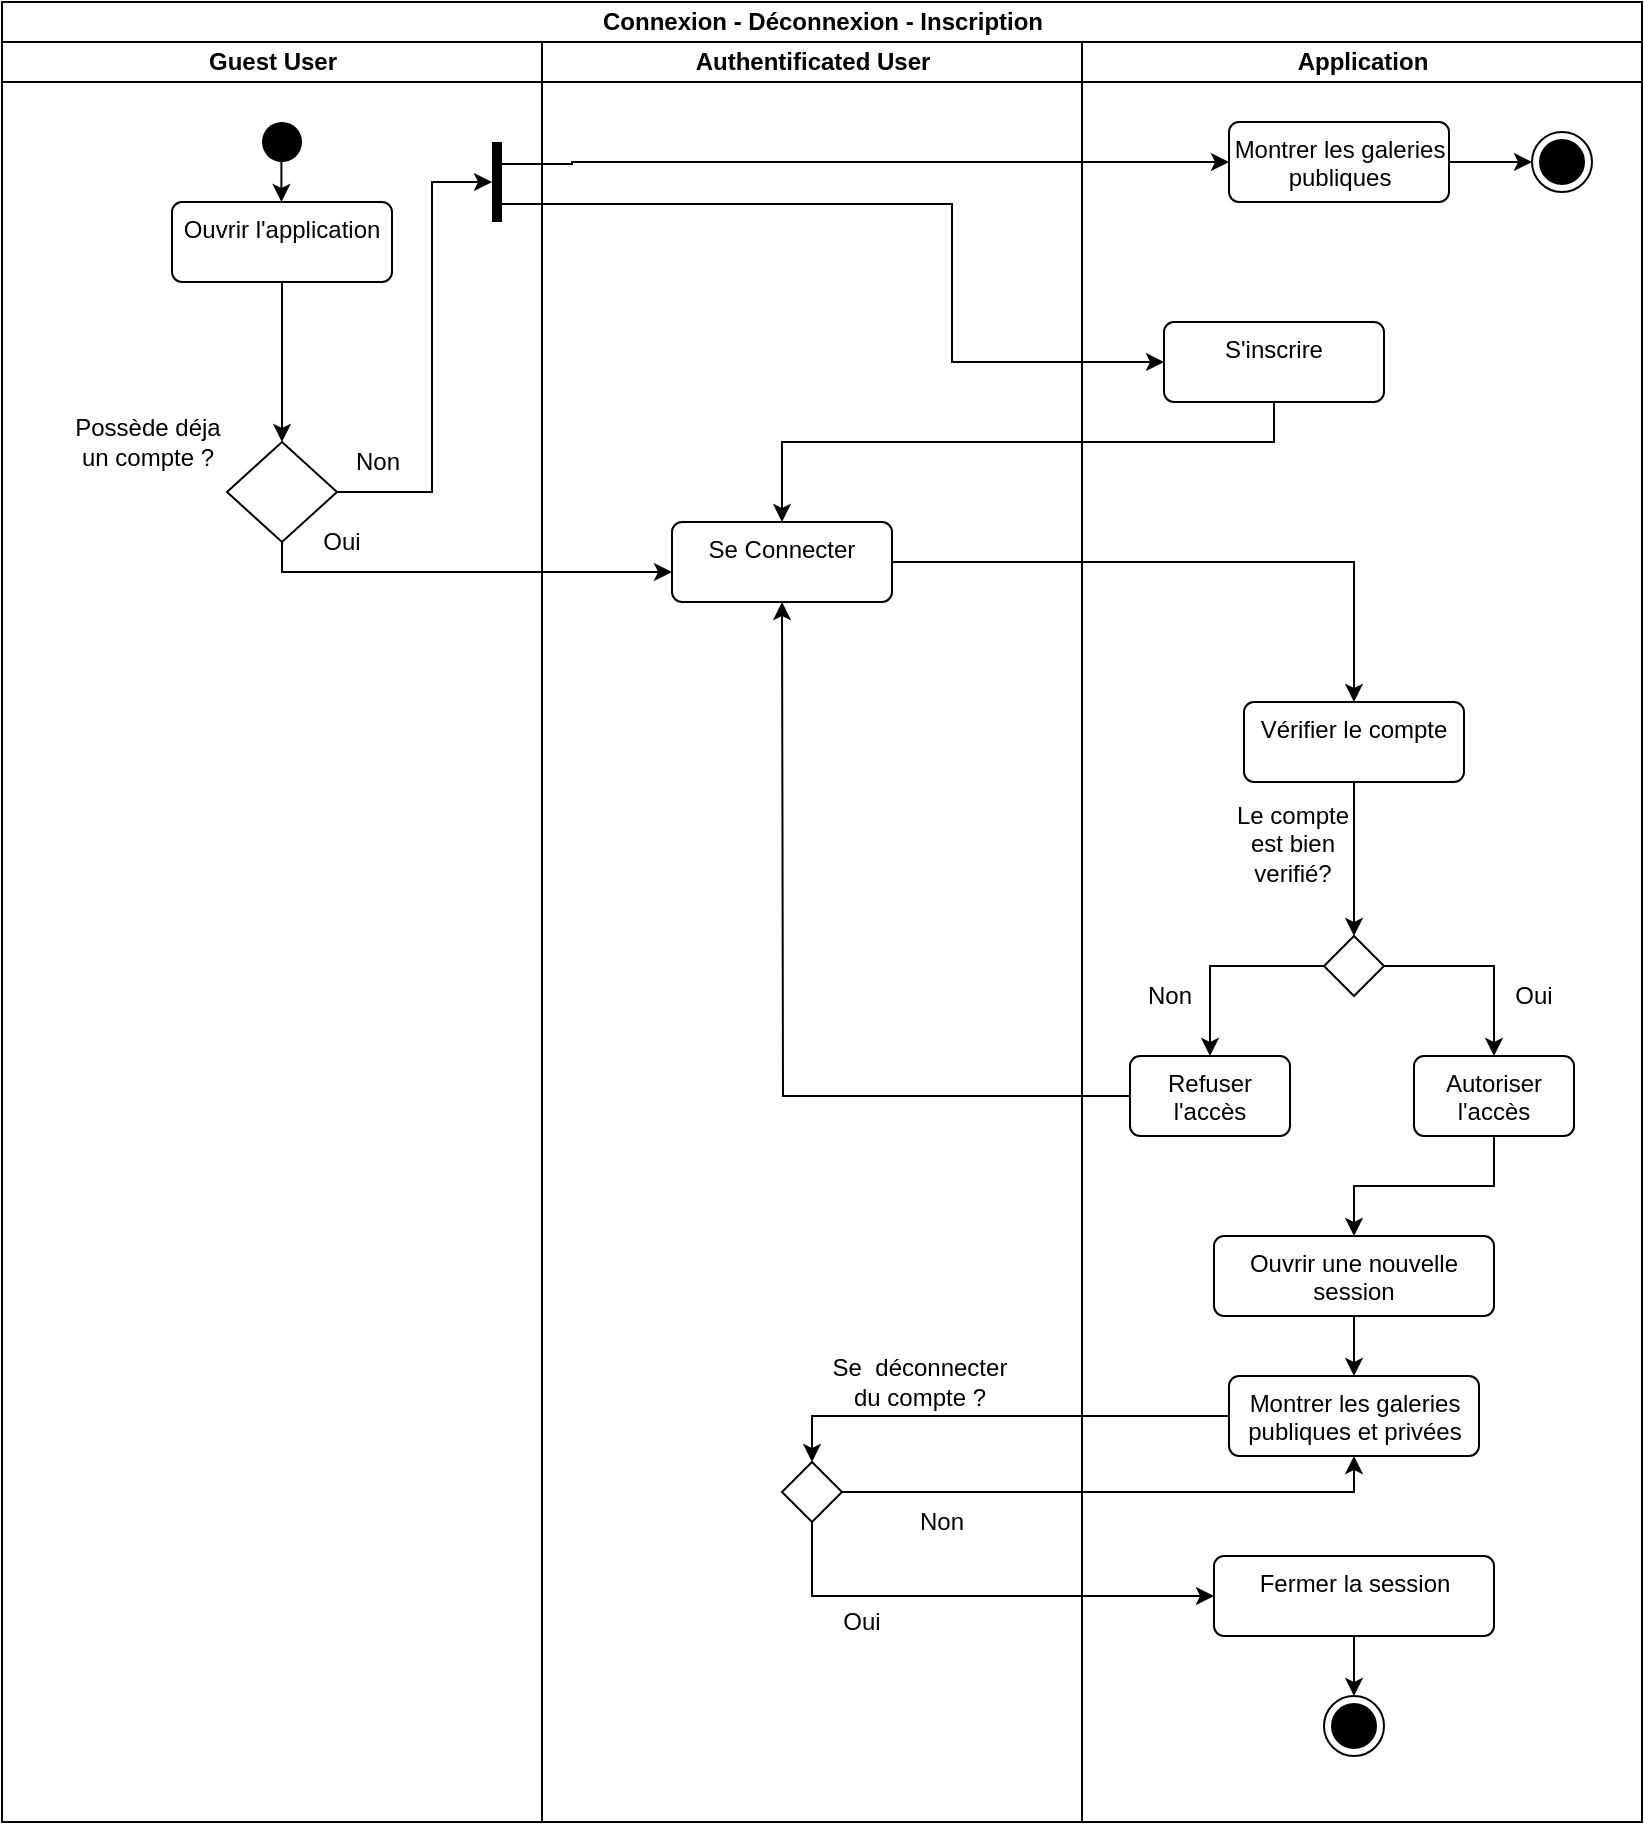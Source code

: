 <mxfile version="13.8.9-1" type="google"><diagram id="bOAHKh0q3OHg2wYnDn-q" name="Page-1"><mxGraphModel dx="1422" dy="1894" grid="1" gridSize="10" guides="1" tooltips="1" connect="1" arrows="1" fold="1" page="1" pageScale="1" pageWidth="850" pageHeight="1100" math="0" shadow="0"><root><mxCell id="0"/><mxCell id="1" parent="0"/><mxCell id="NvGhJrqyiHNdoaejLlIZ-15" style="edgeStyle=orthogonalEdgeStyle;rounded=0;orthogonalLoop=1;jettySize=auto;html=1;exitX=1;exitY=0.5;exitDx=0;exitDy=0;entryX=0.5;entryY=0;entryDx=0;entryDy=0;" parent="1" source="NvGhJrqyiHNdoaejLlIZ-11" target="NvGhJrqyiHNdoaejLlIZ-12" edge="1"><mxGeometry relative="1" as="geometry"/></mxCell><mxCell id="NvGhJrqyiHNdoaejLlIZ-16" style="edgeStyle=orthogonalEdgeStyle;rounded=0;orthogonalLoop=1;jettySize=auto;html=1;exitX=0;exitY=0.5;exitDx=0;exitDy=0;" parent="1" source="NvGhJrqyiHNdoaejLlIZ-11" target="NvGhJrqyiHNdoaejLlIZ-13" edge="1"><mxGeometry relative="1" as="geometry"/></mxCell><mxCell id="NvGhJrqyiHNdoaejLlIZ-37" style="edgeStyle=orthogonalEdgeStyle;rounded=0;orthogonalLoop=1;jettySize=auto;html=1;exitX=0.5;exitY=1;exitDx=0;exitDy=0;entryX=0.5;entryY=0;entryDx=0;entryDy=0;" parent="1" source="NvGhJrqyiHNdoaejLlIZ-12" target="NvGhJrqyiHNdoaejLlIZ-36" edge="1"><mxGeometry relative="1" as="geometry"/></mxCell><mxCell id="NvGhJrqyiHNdoaejLlIZ-12" value="Autoriser l'accès" style="html=1;align=center;verticalAlign=top;rounded=1;absoluteArcSize=1;arcSize=10;dashed=0;whiteSpace=wrap;" parent="1" vertex="1"><mxGeometry x="721" y="-553" width="80" height="40" as="geometry"/></mxCell><mxCell id="NvGhJrqyiHNdoaejLlIZ-13" value="Refuser l'accès" style="html=1;align=center;verticalAlign=top;rounded=1;absoluteArcSize=1;arcSize=10;dashed=0;whiteSpace=wrap;" parent="1" vertex="1"><mxGeometry x="579" y="-553" width="80" height="40" as="geometry"/></mxCell><mxCell id="NvGhJrqyiHNdoaejLlIZ-19" value="Le compte est bien verifié?" style="text;html=1;strokeColor=none;fillColor=none;align=center;verticalAlign=middle;whiteSpace=wrap;rounded=0;" parent="1" vertex="1"><mxGeometry x="623" y="-669" width="75" height="20" as="geometry"/></mxCell><mxCell id="NvGhJrqyiHNdoaejLlIZ-20" value="Oui" style="text;html=1;strokeColor=none;fillColor=none;align=center;verticalAlign=middle;whiteSpace=wrap;rounded=0;" parent="1" vertex="1"><mxGeometry x="761" y="-593" width="40" height="20" as="geometry"/></mxCell><mxCell id="NvGhJrqyiHNdoaejLlIZ-21" value="Non" style="text;html=1;strokeColor=none;fillColor=none;align=center;verticalAlign=middle;whiteSpace=wrap;rounded=0;" parent="1" vertex="1"><mxGeometry x="579" y="-593" width="40" height="20" as="geometry"/></mxCell><mxCell id="NvGhJrqyiHNdoaejLlIZ-26" value="Connexion - Déconnexion - Inscription" style="swimlane;html=1;childLayout=stackLayout;resizeParent=1;resizeParentMax=0;startSize=20;" parent="1" vertex="1"><mxGeometry x="15" y="-1080" width="820" height="910" as="geometry"><mxRectangle x="220" y="-750" width="60" height="20" as="alternateBounds"/></mxGeometry></mxCell><mxCell id="NvGhJrqyiHNdoaejLlIZ-27" value="Guest User" style="swimlane;html=1;startSize=20;" parent="NvGhJrqyiHNdoaejLlIZ-26" vertex="1"><mxGeometry y="20" width="270" height="890" as="geometry"/></mxCell><mxCell id="WLqoyCWmpYuGhw0BagHa-3" value="Ouvrir l'application" style="html=1;align=center;verticalAlign=top;rounded=1;absoluteArcSize=1;arcSize=10;dashed=0;whiteSpace=wrap;" parent="NvGhJrqyiHNdoaejLlIZ-27" vertex="1"><mxGeometry x="85" y="80" width="110" height="40" as="geometry"/></mxCell><mxCell id="WLqoyCWmpYuGhw0BagHa-4" value="" style="ellipse;fillColor=#000000;strokeColor=none;" parent="NvGhJrqyiHNdoaejLlIZ-27" vertex="1"><mxGeometry x="130" y="40" width="20" height="20" as="geometry"/></mxCell><mxCell id="WLqoyCWmpYuGhw0BagHa-5" style="edgeStyle=orthogonalEdgeStyle;rounded=0;orthogonalLoop=1;jettySize=auto;html=1;exitX=0.5;exitY=1;exitDx=0;exitDy=0;entryX=0.5;entryY=0;entryDx=0;entryDy=0;" parent="NvGhJrqyiHNdoaejLlIZ-27" edge="1"><mxGeometry relative="1" as="geometry"><mxPoint x="139.71" y="50" as="sourcePoint"/><mxPoint x="139.71" y="80" as="targetPoint"/><Array as="points"><mxPoint x="139.71" y="40"/><mxPoint x="139.71" y="40"/></Array></mxGeometry></mxCell><mxCell id="WLqoyCWmpYuGhw0BagHa-7" style="edgeStyle=orthogonalEdgeStyle;rounded=0;orthogonalLoop=1;jettySize=auto;html=1;exitX=0.5;exitY=1;exitDx=0;exitDy=0;" parent="NvGhJrqyiHNdoaejLlIZ-27" edge="1"><mxGeometry relative="1" as="geometry"><mxPoint x="140" y="250" as="sourcePoint"/><mxPoint x="140" y="250" as="targetPoint"/></mxGeometry></mxCell><mxCell id="WLqoyCWmpYuGhw0BagHa-8" style="edgeStyle=orthogonalEdgeStyle;rounded=0;orthogonalLoop=1;jettySize=auto;html=1;exitX=0.5;exitY=1;exitDx=0;exitDy=0;entryX=0.5;entryY=0;entryDx=0;entryDy=0;" parent="NvGhJrqyiHNdoaejLlIZ-27" source="WLqoyCWmpYuGhw0BagHa-3" target="WLqoyCWmpYuGhw0BagHa-25" edge="1"><mxGeometry relative="1" as="geometry"><mxPoint x="149.71" y="60.0" as="sourcePoint"/><mxPoint x="145" y="200" as="targetPoint"/><Array as="points"><mxPoint x="140" y="200"/><mxPoint x="140" y="200"/></Array></mxGeometry></mxCell><mxCell id="WLqoyCWmpYuGhw0BagHa-25" value="" style="rhombus;" parent="NvGhJrqyiHNdoaejLlIZ-27" vertex="1"><mxGeometry x="112.5" y="200" width="55" height="50" as="geometry"/></mxCell><mxCell id="WLqoyCWmpYuGhw0BagHa-29" value="Possède déja un compte ?" style="text;html=1;strokeColor=none;fillColor=none;align=center;verticalAlign=middle;whiteSpace=wrap;rounded=0;" parent="NvGhJrqyiHNdoaejLlIZ-27" vertex="1"><mxGeometry x="32.5" y="190" width="80" height="20" as="geometry"/></mxCell><mxCell id="WLqoyCWmpYuGhw0BagHa-30" value="Non" style="text;html=1;strokeColor=none;fillColor=none;align=center;verticalAlign=middle;whiteSpace=wrap;rounded=0;" parent="NvGhJrqyiHNdoaejLlIZ-27" vertex="1"><mxGeometry x="167.5" y="200" width="40" height="20" as="geometry"/></mxCell><mxCell id="WLqoyCWmpYuGhw0BagHa-31" value="Oui" style="text;html=1;strokeColor=none;fillColor=none;align=center;verticalAlign=middle;whiteSpace=wrap;rounded=0;" parent="NvGhJrqyiHNdoaejLlIZ-27" vertex="1"><mxGeometry x="150" y="240" width="40" height="20" as="geometry"/></mxCell><mxCell id="WLqoyCWmpYuGhw0BagHa-40" value="" style="html=1;points=[];perimeter=orthogonalPerimeter;fillColor=#000000;strokeColor=none;" parent="NvGhJrqyiHNdoaejLlIZ-27" vertex="1"><mxGeometry x="245" y="50" width="5" height="40" as="geometry"/></mxCell><mxCell id="NvGhJrqyiHNdoaejLlIZ-28" value="Authentificated User" style="swimlane;html=1;startSize=20;" parent="NvGhJrqyiHNdoaejLlIZ-26" vertex="1"><mxGeometry x="270" y="20" width="270" height="890" as="geometry"/></mxCell><mxCell id="NvGhJrqyiHNdoaejLlIZ-39" value="" style="rhombus;" parent="NvGhJrqyiHNdoaejLlIZ-28" vertex="1"><mxGeometry x="120" y="710" width="30" height="30" as="geometry"/></mxCell><mxCell id="NvGhJrqyiHNdoaejLlIZ-44" value="Oui" style="text;html=1;strokeColor=none;fillColor=none;align=center;verticalAlign=middle;whiteSpace=wrap;rounded=0;" parent="NvGhJrqyiHNdoaejLlIZ-28" vertex="1"><mxGeometry x="140" y="780" width="40" height="20" as="geometry"/></mxCell><mxCell id="NvGhJrqyiHNdoaejLlIZ-47" value="&lt;div&gt;Non&lt;/div&gt;" style="text;html=1;strokeColor=none;fillColor=none;align=center;verticalAlign=middle;whiteSpace=wrap;rounded=0;" parent="NvGhJrqyiHNdoaejLlIZ-28" vertex="1"><mxGeometry x="180" y="730" width="40" height="20" as="geometry"/></mxCell><mxCell id="NvGhJrqyiHNdoaejLlIZ-49" value="Se&amp;nbsp; déconnecter du compte ?" style="text;html=1;strokeColor=none;fillColor=none;align=center;verticalAlign=middle;whiteSpace=wrap;rounded=0;" parent="NvGhJrqyiHNdoaejLlIZ-28" vertex="1"><mxGeometry x="140" y="660" width="97.5" height="20" as="geometry"/></mxCell><mxCell id="NvGhJrqyiHNdoaejLlIZ-32" style="edgeStyle=orthogonalEdgeStyle;rounded=0;orthogonalLoop=1;jettySize=auto;html=1;entryX=0.5;entryY=1;entryDx=0;entryDy=0;exitX=0;exitY=0.5;exitDx=0;exitDy=0;" parent="NvGhJrqyiHNdoaejLlIZ-28" source="NvGhJrqyiHNdoaejLlIZ-13" edge="1"><mxGeometry relative="1" as="geometry"><mxPoint x="295" y="440" as="sourcePoint"/><mxPoint x="120" y="280" as="targetPoint"/></mxGeometry></mxCell><mxCell id="WLqoyCWmpYuGhw0BagHa-35" value="Se Connecter" style="html=1;align=center;verticalAlign=top;rounded=1;absoluteArcSize=1;arcSize=10;dashed=0;whiteSpace=wrap;" parent="NvGhJrqyiHNdoaejLlIZ-28" vertex="1"><mxGeometry x="65" y="240" width="110" height="40" as="geometry"/></mxCell><mxCell id="WLqoyCWmpYuGhw0BagHa-42" style="edgeStyle=orthogonalEdgeStyle;rounded=0;orthogonalLoop=1;jettySize=auto;html=1;exitX=0.92;exitY=0.276;exitDx=0;exitDy=0;exitPerimeter=0;entryX=0;entryY=0.5;entryDx=0;entryDy=0;" parent="NvGhJrqyiHNdoaejLlIZ-28" target="WLqoyCWmpYuGhw0BagHa-44" edge="1"><mxGeometry relative="1" as="geometry"><Array as="points"><mxPoint x="205" y="81"/><mxPoint x="205" y="160"/></Array><mxPoint x="-25" y="81.04" as="sourcePoint"/><mxPoint x="305" y="160" as="targetPoint"/></mxGeometry></mxCell><mxCell id="LHoVZWW3fdcLbfVNNp0E-1" style="edgeStyle=orthogonalEdgeStyle;rounded=0;orthogonalLoop=1;jettySize=auto;html=1;exitX=0.5;exitY=1;exitDx=0;exitDy=0;entryX=0.5;entryY=1;entryDx=0;entryDy=0;" parent="NvGhJrqyiHNdoaejLlIZ-28" target="NvGhJrqyiHNdoaejLlIZ-17" edge="1"><mxGeometry relative="1" as="geometry"><mxPoint x="150" y="725" as="sourcePoint"/><mxPoint x="351" y="762" as="targetPoint"/><Array as="points"><mxPoint x="406" y="725"/></Array></mxGeometry></mxCell><mxCell id="NvGhJrqyiHNdoaejLlIZ-29" value="Application" style="swimlane;html=1;startSize=20;" parent="NvGhJrqyiHNdoaejLlIZ-26" vertex="1"><mxGeometry x="540" y="20" width="280" height="890" as="geometry"/></mxCell><mxCell id="TU2BzJgCecVaVbhhrieK-8" value="Montrer les galeries publiques" style="html=1;align=center;verticalAlign=top;rounded=1;absoluteArcSize=1;arcSize=10;dashed=0;whiteSpace=wrap;" parent="NvGhJrqyiHNdoaejLlIZ-29" vertex="1"><mxGeometry x="73.5" y="40" width="110" height="40" as="geometry"/></mxCell><mxCell id="NvGhJrqyiHNdoaejLlIZ-8" value="Vérifier le compte" style="html=1;align=center;verticalAlign=top;rounded=1;absoluteArcSize=1;arcSize=10;dashed=0;whiteSpace=wrap;" parent="NvGhJrqyiHNdoaejLlIZ-29" vertex="1"><mxGeometry x="81" y="330" width="110" height="40" as="geometry"/></mxCell><mxCell id="NvGhJrqyiHNdoaejLlIZ-11" value="" style="rhombus;" parent="NvGhJrqyiHNdoaejLlIZ-29" vertex="1"><mxGeometry x="121" y="447" width="30" height="30" as="geometry"/></mxCell><mxCell id="NvGhJrqyiHNdoaejLlIZ-14" style="edgeStyle=orthogonalEdgeStyle;rounded=0;orthogonalLoop=1;jettySize=auto;html=1;exitX=0.5;exitY=1;exitDx=0;exitDy=0;entryX=0.5;entryY=0;entryDx=0;entryDy=0;" parent="NvGhJrqyiHNdoaejLlIZ-29" source="NvGhJrqyiHNdoaejLlIZ-8" target="NvGhJrqyiHNdoaejLlIZ-11" edge="1"><mxGeometry relative="1" as="geometry"/></mxCell><mxCell id="NvGhJrqyiHNdoaejLlIZ-46" style="edgeStyle=orthogonalEdgeStyle;rounded=0;orthogonalLoop=1;jettySize=auto;html=1;exitX=0.5;exitY=1;exitDx=0;exitDy=0;entryX=0.5;entryY=0;entryDx=0;entryDy=0;" parent="NvGhJrqyiHNdoaejLlIZ-29" source="NvGhJrqyiHNdoaejLlIZ-35" target="NvGhJrqyiHNdoaejLlIZ-53" edge="1"><mxGeometry relative="1" as="geometry"><mxPoint x="136" y="877" as="targetPoint"/></mxGeometry></mxCell><mxCell id="NvGhJrqyiHNdoaejLlIZ-35" value="Fermer la session" style="html=1;align=center;verticalAlign=top;rounded=1;absoluteArcSize=1;arcSize=10;dashed=0;" parent="NvGhJrqyiHNdoaejLlIZ-29" vertex="1"><mxGeometry x="66" y="757" width="140" height="40" as="geometry"/></mxCell><mxCell id="NvGhJrqyiHNdoaejLlIZ-17" value="Montrer les galeries publiques et privées" style="html=1;align=center;verticalAlign=top;rounded=1;absoluteArcSize=1;arcSize=10;dashed=0;whiteSpace=wrap;" parent="NvGhJrqyiHNdoaejLlIZ-29" vertex="1"><mxGeometry x="73.5" y="667" width="125" height="40" as="geometry"/></mxCell><mxCell id="NvGhJrqyiHNdoaejLlIZ-38" style="edgeStyle=orthogonalEdgeStyle;rounded=0;orthogonalLoop=1;jettySize=auto;html=1;exitX=0.5;exitY=1;exitDx=0;exitDy=0;entryX=0.5;entryY=0;entryDx=0;entryDy=0;" parent="NvGhJrqyiHNdoaejLlIZ-29" source="NvGhJrqyiHNdoaejLlIZ-36" target="NvGhJrqyiHNdoaejLlIZ-17" edge="1"><mxGeometry relative="1" as="geometry"/></mxCell><mxCell id="NvGhJrqyiHNdoaejLlIZ-36" value="Ouvrir une nouvelle session" style="html=1;align=center;verticalAlign=top;rounded=1;absoluteArcSize=1;arcSize=10;dashed=0;whiteSpace=wrap;" parent="NvGhJrqyiHNdoaejLlIZ-29" vertex="1"><mxGeometry x="66" y="597" width="140" height="40" as="geometry"/></mxCell><mxCell id="NvGhJrqyiHNdoaejLlIZ-52" value="" style="ellipse;html=1;shape=endState;fillColor=#000000;strokeColor=#000000;" parent="NvGhJrqyiHNdoaejLlIZ-29" vertex="1"><mxGeometry x="225" y="45" width="30" height="30" as="geometry"/></mxCell><mxCell id="NvGhJrqyiHNdoaejLlIZ-53" value="" style="ellipse;html=1;shape=endState;fillColor=#000000;strokeColor=#000000;" parent="NvGhJrqyiHNdoaejLlIZ-29" vertex="1"><mxGeometry x="121" y="827" width="30" height="30" as="geometry"/></mxCell><mxCell id="WLqoyCWmpYuGhw0BagHa-38" style="edgeStyle=orthogonalEdgeStyle;rounded=0;orthogonalLoop=1;jettySize=auto;html=1;entryX=0;entryY=0.5;entryDx=0;entryDy=0;" parent="NvGhJrqyiHNdoaejLlIZ-29" target="NvGhJrqyiHNdoaejLlIZ-52" edge="1"><mxGeometry relative="1" as="geometry"><mxPoint x="183.5" y="165" as="targetPoint"/><mxPoint x="184" y="60" as="sourcePoint"/><Array as="points"><mxPoint x="184" y="60"/><mxPoint x="225" y="60"/></Array></mxGeometry></mxCell><mxCell id="WLqoyCWmpYuGhw0BagHa-44" value="S'inscrire" style="html=1;align=center;verticalAlign=top;rounded=1;absoluteArcSize=1;arcSize=10;dashed=0;whiteSpace=wrap;" parent="NvGhJrqyiHNdoaejLlIZ-29" vertex="1"><mxGeometry x="41" y="140" width="110" height="40" as="geometry"/></mxCell><mxCell id="NvGhJrqyiHNdoaejLlIZ-40" style="edgeStyle=orthogonalEdgeStyle;rounded=0;orthogonalLoop=1;jettySize=auto;html=1;exitX=0;exitY=0.5;exitDx=0;exitDy=0;entryX=0.5;entryY=0;entryDx=0;entryDy=0;" parent="NvGhJrqyiHNdoaejLlIZ-26" source="NvGhJrqyiHNdoaejLlIZ-17" target="NvGhJrqyiHNdoaejLlIZ-39" edge="1"><mxGeometry relative="1" as="geometry"/></mxCell><mxCell id="NvGhJrqyiHNdoaejLlIZ-43" style="edgeStyle=orthogonalEdgeStyle;rounded=0;orthogonalLoop=1;jettySize=auto;html=1;exitX=0.5;exitY=1;exitDx=0;exitDy=0;entryX=0;entryY=0.5;entryDx=0;entryDy=0;" parent="NvGhJrqyiHNdoaejLlIZ-26" source="NvGhJrqyiHNdoaejLlIZ-39" target="NvGhJrqyiHNdoaejLlIZ-35" edge="1"><mxGeometry relative="1" as="geometry"/></mxCell><mxCell id="NvGhJrqyiHNdoaejLlIZ-9" style="edgeStyle=orthogonalEdgeStyle;rounded=0;orthogonalLoop=1;jettySize=auto;html=1;entryX=0.5;entryY=0;entryDx=0;entryDy=0;exitX=1;exitY=0.5;exitDx=0;exitDy=0;" parent="NvGhJrqyiHNdoaejLlIZ-26" source="WLqoyCWmpYuGhw0BagHa-35" target="NvGhJrqyiHNdoaejLlIZ-8" edge="1"><mxGeometry relative="1" as="geometry"><Array as="points"><mxPoint x="676" y="280"/></Array><mxPoint x="455" y="280" as="sourcePoint"/><mxPoint x="875" y="293" as="targetPoint"/></mxGeometry></mxCell><mxCell id="NvGhJrqyiHNdoaejLlIZ-33" style="edgeStyle=orthogonalEdgeStyle;rounded=0;orthogonalLoop=1;jettySize=auto;html=1;exitX=1;exitY=0.5;exitDx=0;exitDy=0;" parent="NvGhJrqyiHNdoaejLlIZ-26" source="WLqoyCWmpYuGhw0BagHa-25" edge="1"><mxGeometry relative="1" as="geometry"><Array as="points"><mxPoint x="215" y="245"/><mxPoint x="215" y="90"/></Array><mxPoint x="245" y="90" as="targetPoint"/></mxGeometry></mxCell><mxCell id="WLqoyCWmpYuGhw0BagHa-9" style="edgeStyle=orthogonalEdgeStyle;rounded=0;orthogonalLoop=1;jettySize=auto;html=1;exitX=0.5;exitY=1;exitDx=0;exitDy=0;" parent="NvGhJrqyiHNdoaejLlIZ-26" source="WLqoyCWmpYuGhw0BagHa-25" edge="1"><mxGeometry relative="1" as="geometry"><mxPoint x="140" y="285" as="sourcePoint"/><mxPoint x="335" y="285" as="targetPoint"/><Array as="points"><mxPoint x="140" y="285"/></Array></mxGeometry></mxCell><mxCell id="WLqoyCWmpYuGhw0BagHa-41" style="edgeStyle=orthogonalEdgeStyle;rounded=0;orthogonalLoop=1;jettySize=auto;html=1;entryX=0;entryY=0.5;entryDx=0;entryDy=0;exitX=0.92;exitY=0.276;exitDx=0;exitDy=0;exitPerimeter=0;" parent="NvGhJrqyiHNdoaejLlIZ-26" source="WLqoyCWmpYuGhw0BagHa-40" target="TU2BzJgCecVaVbhhrieK-8" edge="1"><mxGeometry relative="1" as="geometry"><Array as="points"><mxPoint x="285" y="81"/><mxPoint x="285" y="80"/></Array><mxPoint x="285" y="90" as="sourcePoint"/><mxPoint x="497.5" y="80" as="targetPoint"/></mxGeometry></mxCell><mxCell id="WLqoyCWmpYuGhw0BagHa-46" style="edgeStyle=orthogonalEdgeStyle;rounded=0;orthogonalLoop=1;jettySize=auto;html=1;entryX=0.5;entryY=0;entryDx=0;entryDy=0;exitX=0.5;exitY=1;exitDx=0;exitDy=0;" parent="NvGhJrqyiHNdoaejLlIZ-26" source="WLqoyCWmpYuGhw0BagHa-44" target="WLqoyCWmpYuGhw0BagHa-35" edge="1"><mxGeometry relative="1" as="geometry"><Array as="points"><mxPoint x="636" y="220"/><mxPoint x="390" y="220"/></Array><mxPoint x="465" y="290" as="sourcePoint"/><mxPoint x="686" y="360" as="targetPoint"/></mxGeometry></mxCell></root></mxGraphModel></diagram></mxfile>